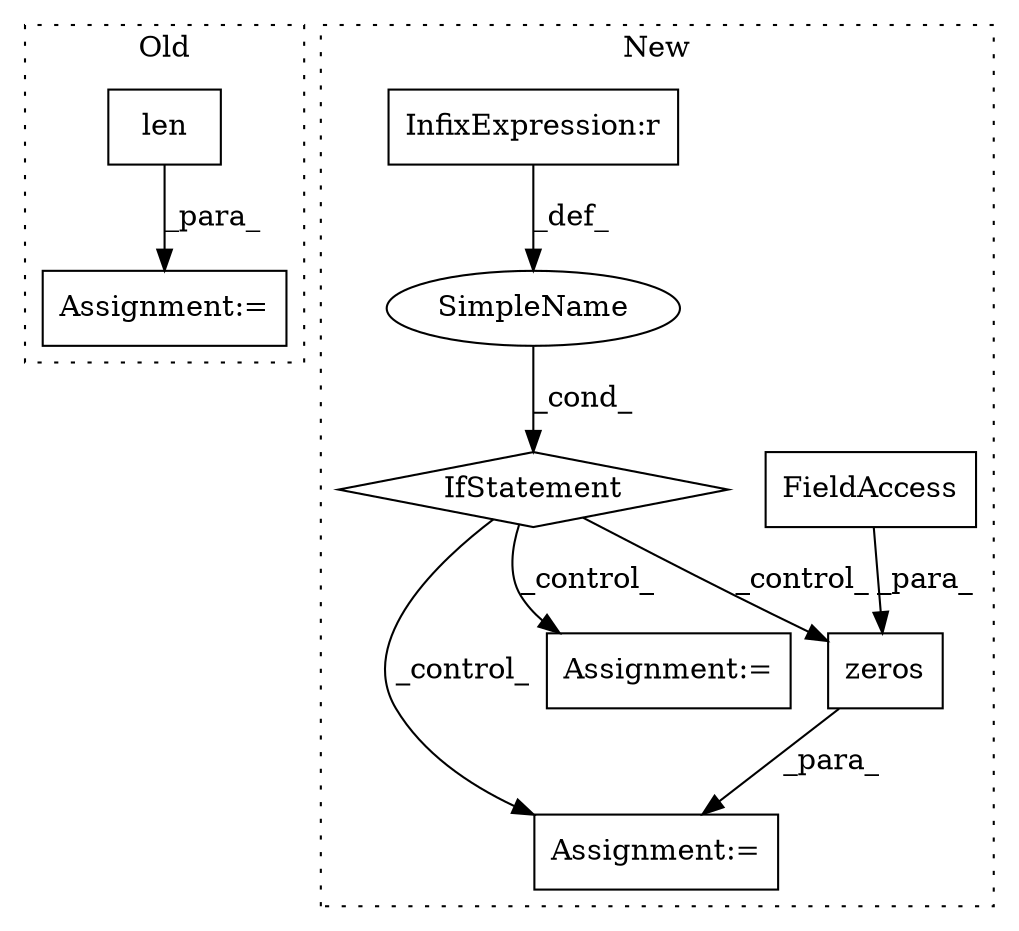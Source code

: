 digraph G {
subgraph cluster0 {
1 [label="len" a="32" s="4021,4037" l="4,1" shape="box"];
4 [label="Assignment:=" a="7" s="3946,4039" l="57,2" shape="box"];
label = "Old";
style="dotted";
}
subgraph cluster1 {
2 [label="zeros" a="32" s="3431,3450" l="6,1" shape="box"];
3 [label="Assignment:=" a="7" s="3424" l="1" shape="box"];
5 [label="FieldAccess" a="22" s="3437" l="13" shape="box"];
6 [label="IfStatement" a="25" s="3333,3353" l="4,2" shape="diamond"];
7 [label="SimpleName" a="42" s="" l="" shape="ellipse"];
8 [label="Assignment:=" a="7" s="3528" l="1" shape="box"];
9 [label="InfixExpression:r" a="27" s="3345" l="4" shape="box"];
label = "New";
style="dotted";
}
1 -> 4 [label="_para_"];
2 -> 3 [label="_para_"];
5 -> 2 [label="_para_"];
6 -> 8 [label="_control_"];
6 -> 2 [label="_control_"];
6 -> 3 [label="_control_"];
7 -> 6 [label="_cond_"];
9 -> 7 [label="_def_"];
}